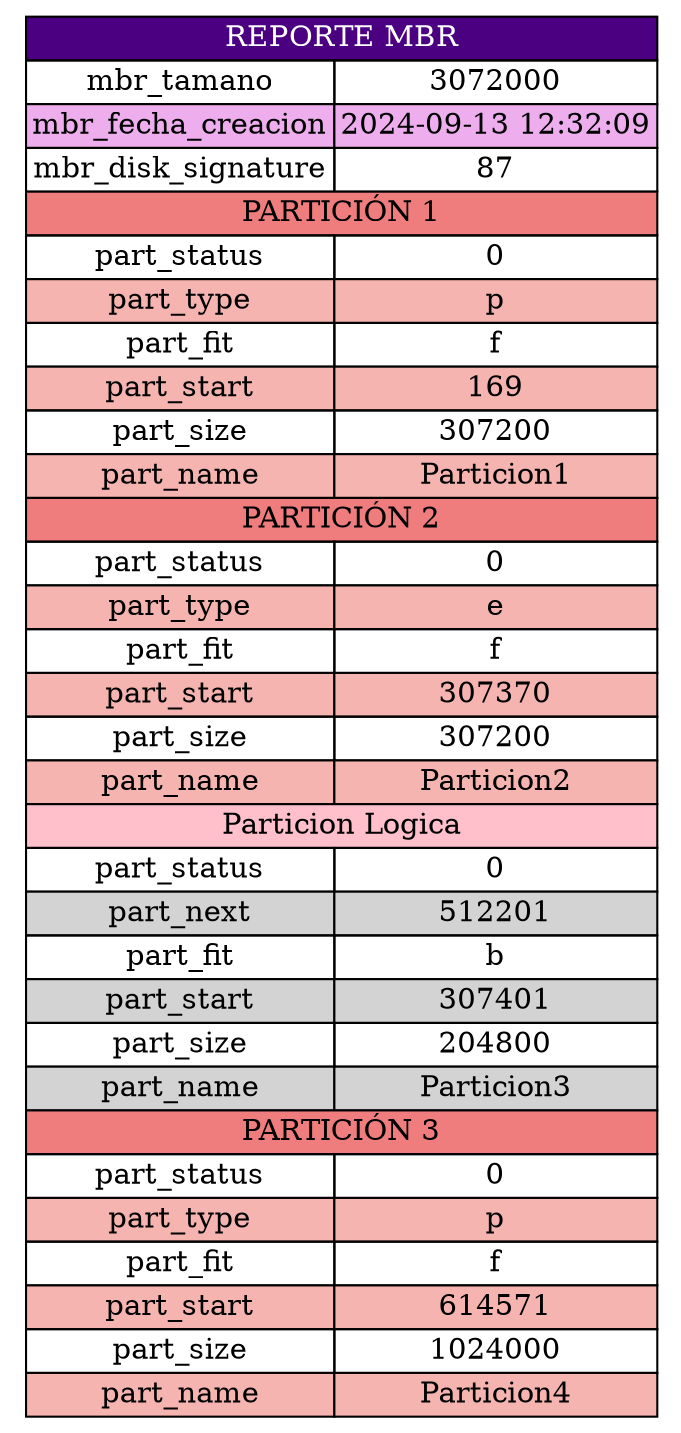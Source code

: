 digraph G {
			node [shape=plaintext]
			tabla [label=<
					<table border="0" cellborder="1" cellspacing="0">
							<tr><td colspan="2" bgcolor="indigo"><font color="white">REPORTE MBR</font></td></tr>
							<tr><td>mbr_tamano</td><td>3072000</td></tr>
							<tr><td bgcolor="plum2">mbr_fecha_creacion</td><td bgcolor="plum2">2024-09-13 12:32:09</td></tr>
							<tr><td>mbr_disk_signature</td><td>87</td></tr>
	
					<tr><td colspan="2" bgcolor="#f07d7d"> PARTICIÓN 1 </td></tr>
					<tr><td>part_status</td><td>0</td></tr>
					<tr><td bgcolor="#f5b4af">part_type</td><td bgcolor="#f5b4af">p</td></tr>
					<tr><td>part_fit</td><td>f</td></tr>
					<tr><td bgcolor="#f5b4af">part_start</td><td bgcolor="#f5b4af">169</td></tr>
					<tr><td>part_size</td><td>307200</td></tr>
					<tr><td bgcolor="#f5b4af">part_name</td><td bgcolor="#f5b4af">Particion1</td></tr>
			
					<tr><td colspan="2" bgcolor="#f07d7d"> PARTICIÓN 2 </td></tr>
					<tr><td>part_status</td><td>0</td></tr>
					<tr><td bgcolor="#f5b4af">part_type</td><td bgcolor="#f5b4af">e</td></tr>
					<tr><td>part_fit</td><td>f</td></tr>
					<tr><td bgcolor="#f5b4af">part_start</td><td bgcolor="#f5b4af">307370</td></tr>
					<tr><td>part_size</td><td>307200</td></tr>
					<tr><td bgcolor="#f5b4af">part_name</td><td bgcolor="#f5b4af">Particion2</td></tr>
						<TR><TD bgcolor="pink" COLSPAN="2">Particion Logica</TD></TR>
			<TR><TD> part_status </TD><TD>0</TD></TR>
			<TR><TD bgcolor="#D3D3D3"> part_next </TD><TD bgcolor="#D3D3D3">512201</TD></TR>
			<TR><TD> part_fit </TD><TD>b</TD></TR>
			<TR><TD bgcolor="#D3D3D3"> part_start </TD><TD bgcolor="#D3D3D3">307401</TD></TR>
			<TR><TD> part_size </TD><TD>204800</TD></TR>
			<TR><TD bgcolor="#D3D3D3"> part_name </TD><TD bgcolor="#D3D3D3">Particion3</TD></TR>

					<tr><td colspan="2" bgcolor="#f07d7d"> PARTICIÓN 3 </td></tr>
					<tr><td>part_status</td><td>0</td></tr>
					<tr><td bgcolor="#f5b4af">part_type</td><td bgcolor="#f5b4af">p</td></tr>
					<tr><td>part_fit</td><td>f</td></tr>
					<tr><td bgcolor="#f5b4af">part_start</td><td bgcolor="#f5b4af">614571</td></tr>
					<tr><td>part_size</td><td>1024000</td></tr>
					<tr><td bgcolor="#f5b4af">part_name</td><td bgcolor="#f5b4af">Particion4</td></tr>
			</table>>] }